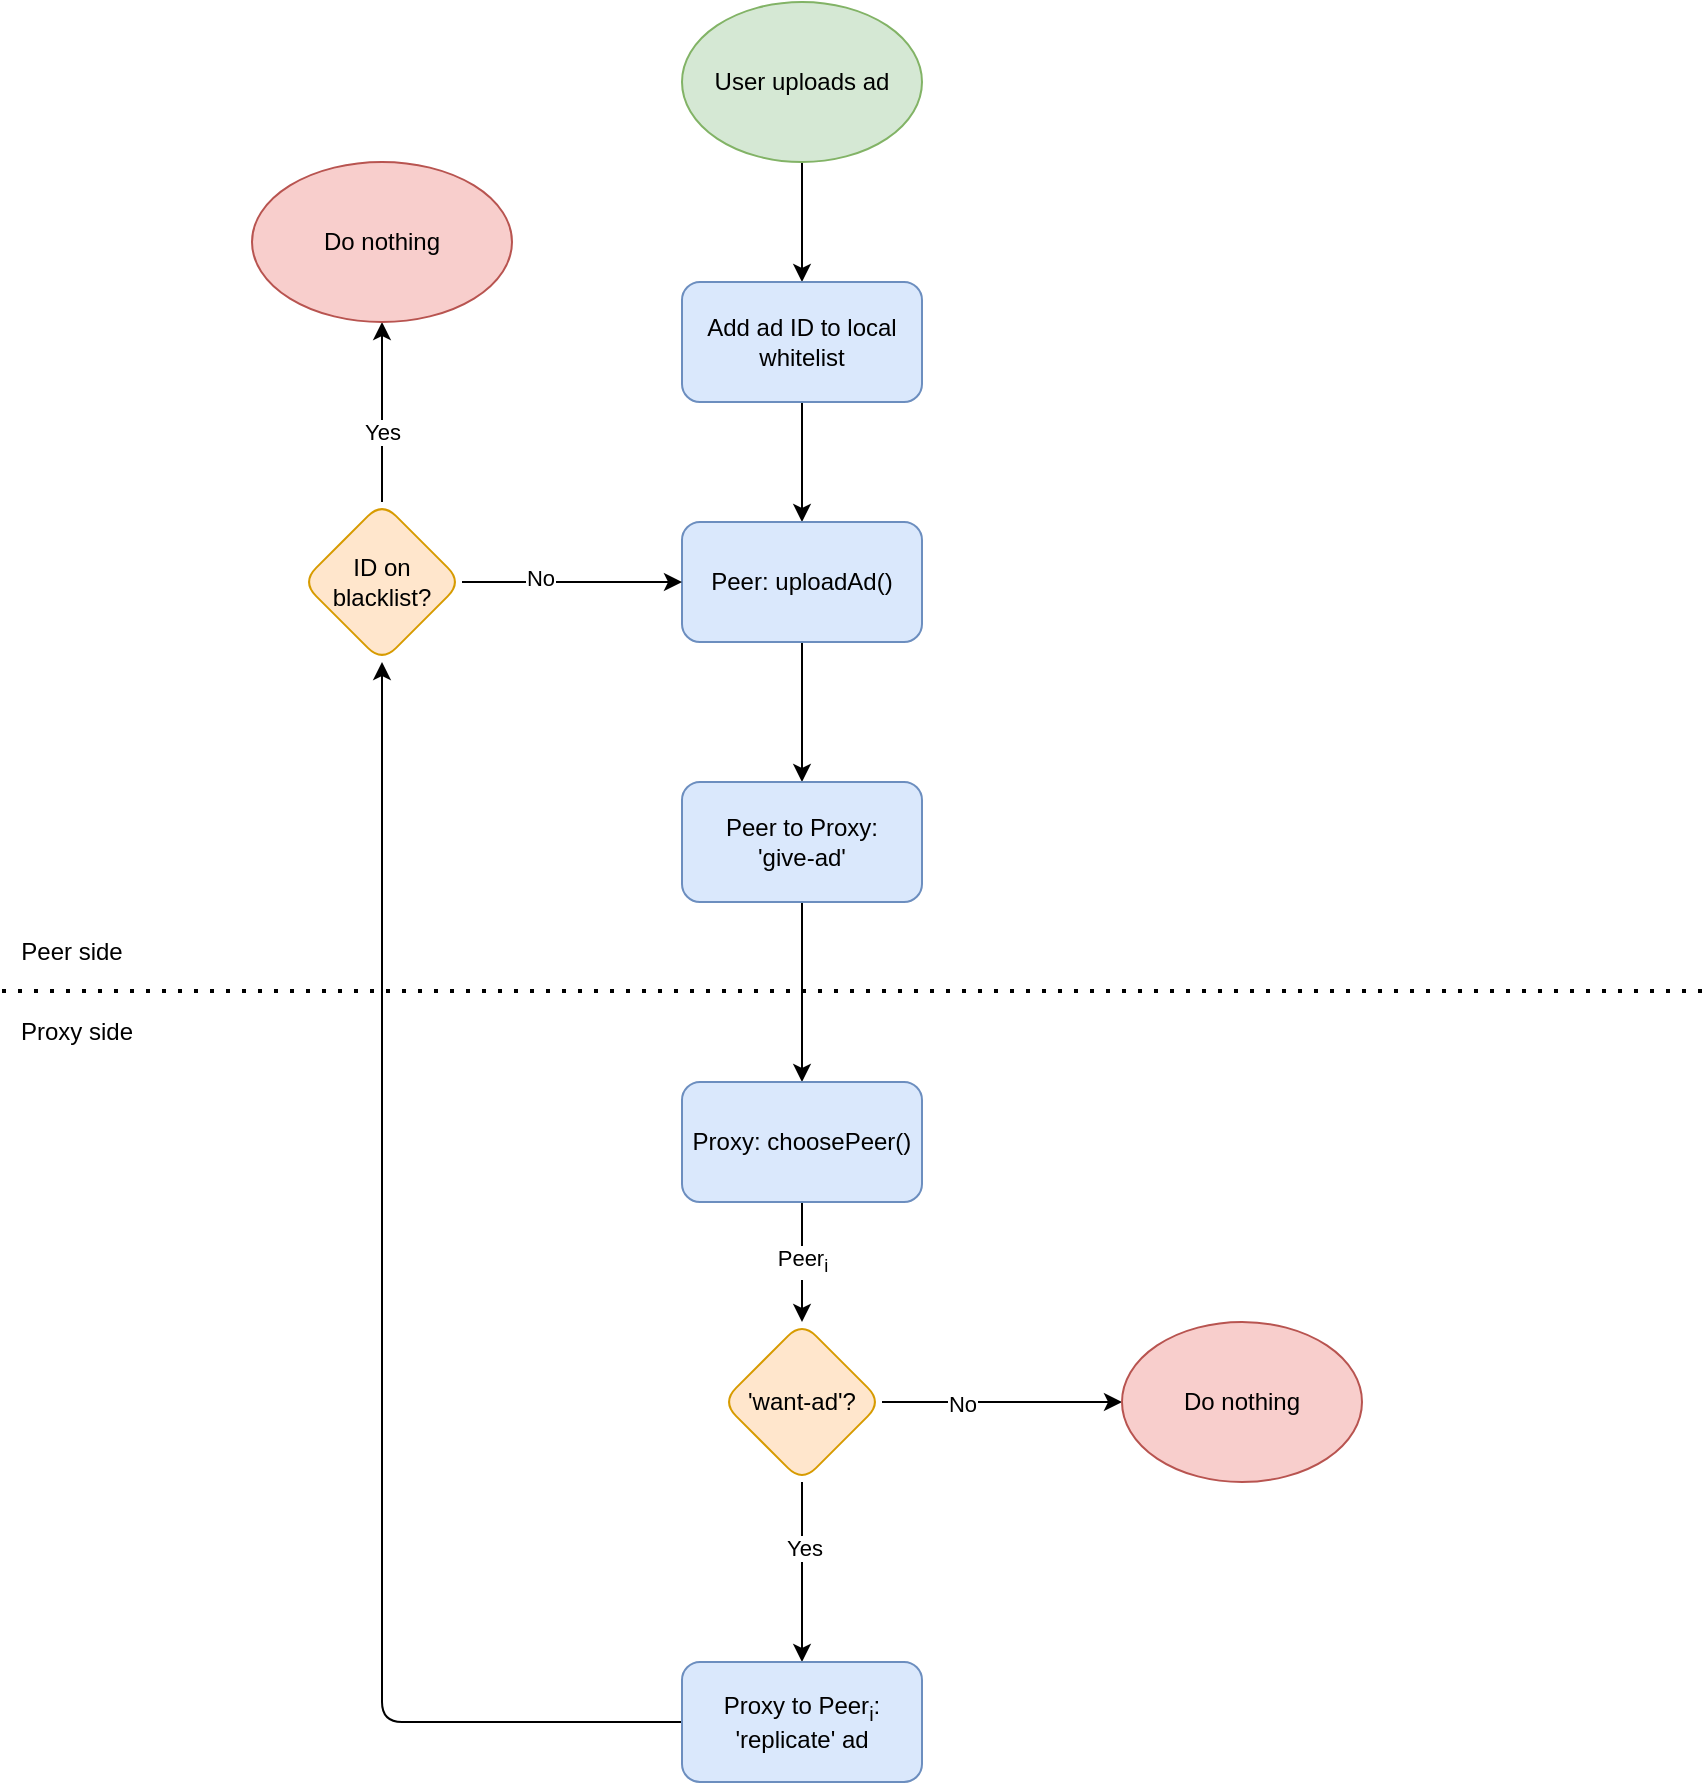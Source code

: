 <mxfile>
    <diagram id="AZhDAUqeUmig5hZ5Y3vZ" name="Page-1">
        <mxGraphModel dx="2133" dy="1747" grid="1" gridSize="10" guides="1" tooltips="1" connect="1" arrows="1" fold="1" page="1" pageScale="1" pageWidth="850" pageHeight="1100" math="0" shadow="0">
            <root>
                <mxCell id="0"/>
                <mxCell id="1" parent="0"/>
                <mxCell id="8M3O8AfHPaGKaiMpppCQ-33" value="" style="edgeStyle=none;html=1;exitX=0.5;exitY=1;exitDx=0;exitDy=0;entryX=0.5;entryY=0;entryDx=0;entryDy=0;" parent="1" source="8M3O8AfHPaGKaiMpppCQ-29" target="3" edge="1">
                    <mxGeometry relative="1" as="geometry">
                        <mxPoint x="400" y="40" as="sourcePoint"/>
                        <mxPoint x="400" y="70" as="targetPoint"/>
                    </mxGeometry>
                </mxCell>
                <mxCell id="8M3O8AfHPaGKaiMpppCQ-34" style="edgeStyle=none;html=1;exitX=0.5;exitY=1;exitDx=0;exitDy=0;entryX=0.5;entryY=0;entryDx=0;entryDy=0;" parent="1" source="2" target="8M3O8AfHPaGKaiMpppCQ-29" edge="1">
                    <mxGeometry relative="1" as="geometry"/>
                </mxCell>
                <mxCell id="2" value="User uploads ad" style="ellipse;whiteSpace=wrap;html=1;fillColor=#d5e8d4;strokeColor=#82b366;" parent="1" vertex="1">
                    <mxGeometry x="340" y="-80" width="120" height="80" as="geometry"/>
                </mxCell>
                <mxCell id="6" value="" style="edgeStyle=none;html=1;" parent="1" source="3" target="5" edge="1">
                    <mxGeometry relative="1" as="geometry"/>
                </mxCell>
                <mxCell id="3" value="Peer: uploadAd()" style="rounded=1;whiteSpace=wrap;html=1;fillColor=#dae8fc;strokeColor=#6c8ebf;" parent="1" vertex="1">
                    <mxGeometry x="340" y="180" width="120" height="60" as="geometry"/>
                </mxCell>
                <mxCell id="8" value="" style="edgeStyle=none;html=1;" parent="1" source="5" target="7" edge="1">
                    <mxGeometry relative="1" as="geometry"/>
                </mxCell>
                <mxCell id="5" value="Peer to Proxy: &lt;br&gt;'give-ad'" style="whiteSpace=wrap;html=1;rounded=1;fillColor=#dae8fc;strokeColor=#6c8ebf;" parent="1" vertex="1">
                    <mxGeometry x="340" y="310" width="120" height="60" as="geometry"/>
                </mxCell>
                <mxCell id="14" style="edgeStyle=none;html=1;exitX=0.5;exitY=1;exitDx=0;exitDy=0;entryX=0.5;entryY=0;entryDx=0;entryDy=0;" parent="1" source="7" target="13" edge="1">
                    <mxGeometry relative="1" as="geometry"/>
                </mxCell>
                <mxCell id="40" value="Peer&lt;sub&gt;i&lt;/sub&gt;" style="edgeLabel;html=1;align=center;verticalAlign=middle;resizable=0;points=[];" parent="14" vertex="1" connectable="0">
                    <mxGeometry x="-0.417" relative="1" as="geometry">
                        <mxPoint y="12" as="offset"/>
                    </mxGeometry>
                </mxCell>
                <mxCell id="7" value="Proxy: choosePeer()" style="whiteSpace=wrap;html=1;rounded=1;fillColor=#dae8fc;strokeColor=#6c8ebf;" parent="1" vertex="1">
                    <mxGeometry x="340" y="460" width="120" height="60" as="geometry"/>
                </mxCell>
                <mxCell id="16" value="" style="edgeStyle=none;html=1;" parent="1" source="13" target="15" edge="1">
                    <mxGeometry relative="1" as="geometry">
                        <Array as="points"/>
                    </mxGeometry>
                </mxCell>
                <mxCell id="21" value="No" style="edgeLabel;html=1;align=center;verticalAlign=middle;resizable=0;points=[];" parent="16" vertex="1" connectable="0">
                    <mxGeometry x="-0.337" y="-1" relative="1" as="geometry">
                        <mxPoint as="offset"/>
                    </mxGeometry>
                </mxCell>
                <mxCell id="19" value="" style="edgeStyle=none;html=1;" parent="1" source="13" target="18" edge="1">
                    <mxGeometry relative="1" as="geometry"/>
                </mxCell>
                <mxCell id="20" value="Yes" style="edgeLabel;html=1;align=center;verticalAlign=middle;resizable=0;points=[];" parent="19" vertex="1" connectable="0">
                    <mxGeometry x="-0.263" y="1" relative="1" as="geometry">
                        <mxPoint as="offset"/>
                    </mxGeometry>
                </mxCell>
                <mxCell id="13" value="'want-ad'?" style="rhombus;whiteSpace=wrap;html=1;rounded=1;fillColor=#ffe6cc;strokeColor=#d79b00;" parent="1" vertex="1">
                    <mxGeometry x="360" y="580" width="80" height="80" as="geometry"/>
                </mxCell>
                <mxCell id="15" value="Do nothing" style="ellipse;whiteSpace=wrap;html=1;rounded=1;fillColor=#f8cecc;strokeColor=#b85450;" parent="1" vertex="1">
                    <mxGeometry x="560" y="580" width="120" height="80" as="geometry"/>
                </mxCell>
                <mxCell id="27" style="edgeStyle=none;html=1;exitX=0;exitY=0.5;exitDx=0;exitDy=0;entryX=0.5;entryY=1;entryDx=0;entryDy=0;" parent="1" source="18" target="28" edge="1">
                    <mxGeometry relative="1" as="geometry">
                        <mxPoint x="190" y="390" as="targetPoint"/>
                        <Array as="points">
                            <mxPoint x="190" y="780"/>
                        </Array>
                    </mxGeometry>
                </mxCell>
                <mxCell id="18" value="Proxy to Peer&lt;sub&gt;i&lt;/sub&gt;:&lt;br&gt;'replicate' ad" style="whiteSpace=wrap;html=1;rounded=1;fillColor=#dae8fc;strokeColor=#6c8ebf;" parent="1" vertex="1">
                    <mxGeometry x="340" y="750" width="120" height="60" as="geometry"/>
                </mxCell>
                <mxCell id="23" value="" style="endArrow=none;dashed=1;html=1;dashPattern=1 3;strokeWidth=2;" parent="1" edge="1">
                    <mxGeometry width="50" height="50" relative="1" as="geometry">
                        <mxPoint y="414.5" as="sourcePoint"/>
                        <mxPoint x="850" y="414.5" as="targetPoint"/>
                    </mxGeometry>
                </mxCell>
                <mxCell id="24" value="Proxy side" style="text;html=1;strokeColor=none;fillColor=none;align=center;verticalAlign=middle;whiteSpace=wrap;rounded=0;" parent="1" vertex="1">
                    <mxGeometry x="5" y="420" width="65" height="30" as="geometry"/>
                </mxCell>
                <mxCell id="25" value="Peer side" style="text;html=1;strokeColor=none;fillColor=none;align=center;verticalAlign=middle;whiteSpace=wrap;rounded=0;" parent="1" vertex="1">
                    <mxGeometry y="380" width="70" height="30" as="geometry"/>
                </mxCell>
                <mxCell id="8M3O8AfHPaGKaiMpppCQ-29" value="Add ad ID to local whitelist" style="whiteSpace=wrap;html=1;rounded=1;fillColor=#dae8fc;strokeColor=#6c8ebf;" parent="1" vertex="1">
                    <mxGeometry x="340" y="60" width="120" height="60" as="geometry"/>
                </mxCell>
                <mxCell id="29" value="" style="edgeStyle=none;html=1;" parent="1" source="28" target="3" edge="1">
                    <mxGeometry relative="1" as="geometry"/>
                </mxCell>
                <mxCell id="30" value="No" style="edgeLabel;html=1;align=center;verticalAlign=middle;resizable=0;points=[];" parent="29" vertex="1" connectable="0">
                    <mxGeometry x="-0.3" y="2" relative="1" as="geometry">
                        <mxPoint as="offset"/>
                    </mxGeometry>
                </mxCell>
                <mxCell id="37" value="" style="edgeStyle=none;html=1;" parent="1" source="28" target="36" edge="1">
                    <mxGeometry relative="1" as="geometry"/>
                </mxCell>
                <mxCell id="38" value="Yes" style="edgeLabel;html=1;align=center;verticalAlign=middle;resizable=0;points=[];" parent="37" vertex="1" connectable="0">
                    <mxGeometry x="-0.225" y="-4" relative="1" as="geometry">
                        <mxPoint x="-4" as="offset"/>
                    </mxGeometry>
                </mxCell>
                <mxCell id="28" value="ID on blacklist?" style="rhombus;whiteSpace=wrap;html=1;rounded=1;fillColor=#ffe6cc;strokeColor=#d79b00;" parent="1" vertex="1">
                    <mxGeometry x="150" y="170" width="80" height="80" as="geometry"/>
                </mxCell>
                <mxCell id="36" value="Do nothing" style="ellipse;whiteSpace=wrap;html=1;rounded=1;fillColor=#f8cecc;strokeColor=#b85450;" parent="1" vertex="1">
                    <mxGeometry x="125" width="130" height="80" as="geometry"/>
                </mxCell>
            </root>
        </mxGraphModel>
    </diagram>
</mxfile>
